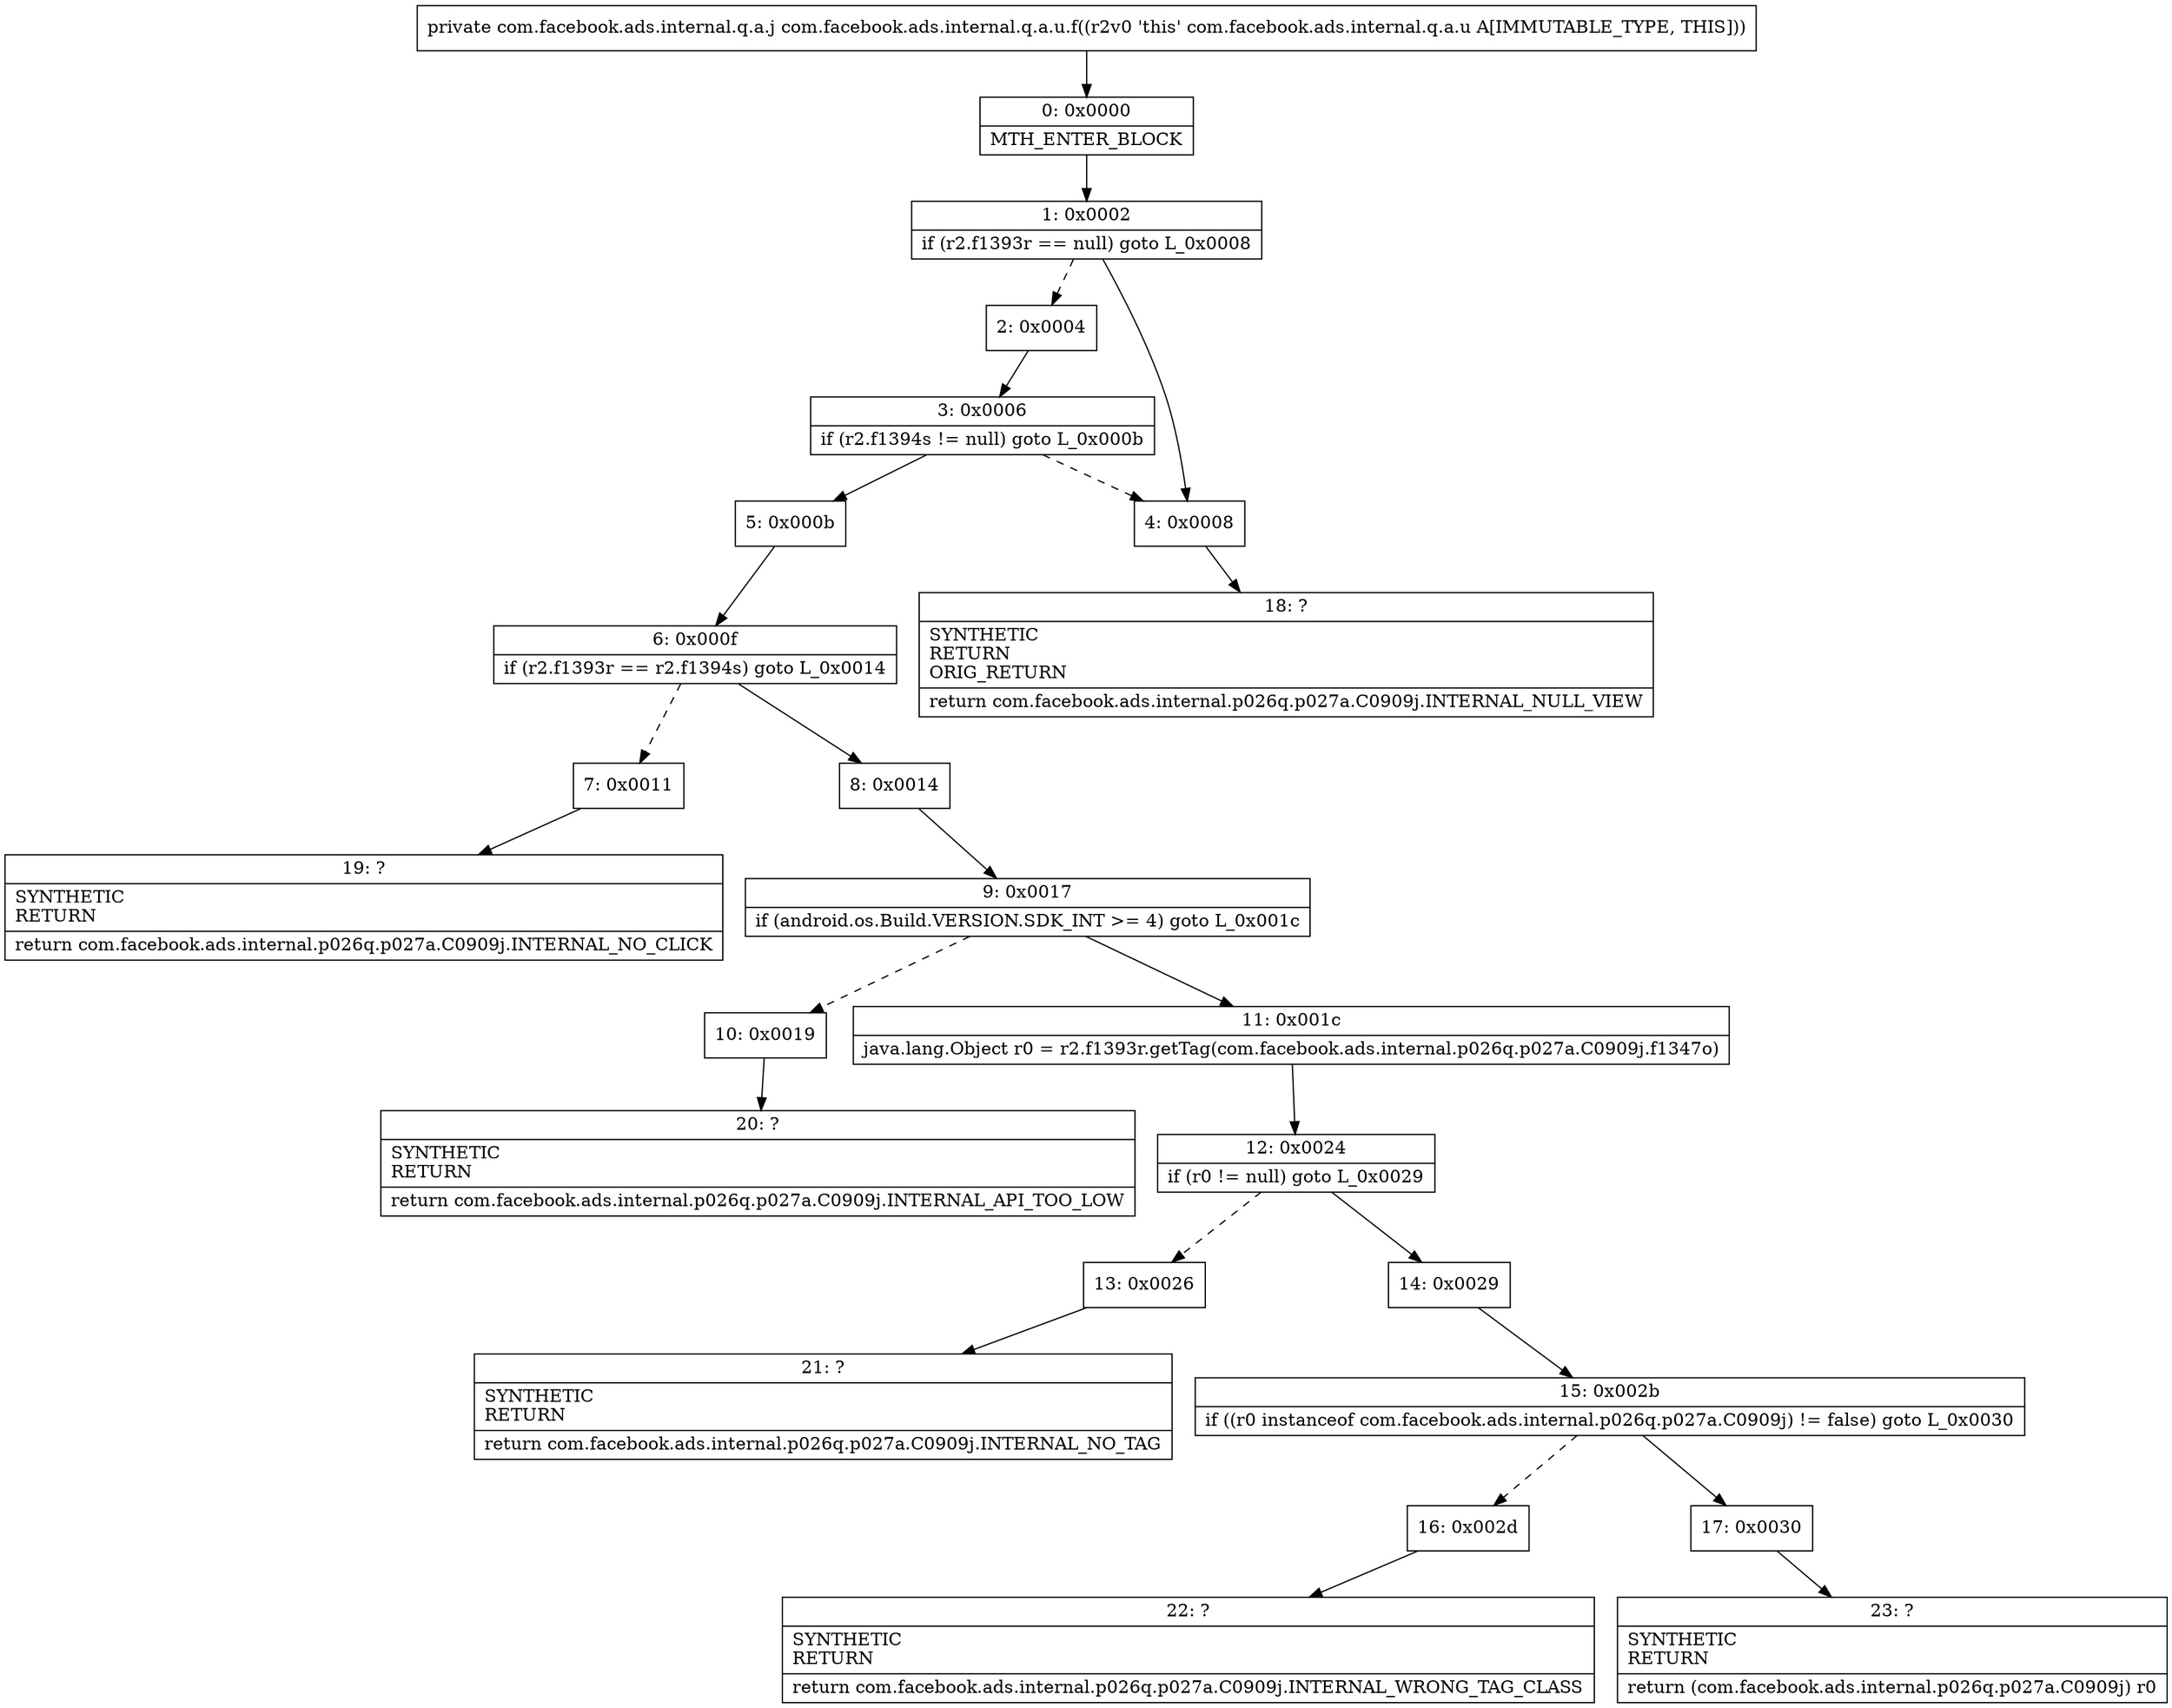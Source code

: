 digraph "CFG forcom.facebook.ads.internal.q.a.u.f()Lcom\/facebook\/ads\/internal\/q\/a\/j;" {
Node_0 [shape=record,label="{0\:\ 0x0000|MTH_ENTER_BLOCK\l}"];
Node_1 [shape=record,label="{1\:\ 0x0002|if (r2.f1393r == null) goto L_0x0008\l}"];
Node_2 [shape=record,label="{2\:\ 0x0004}"];
Node_3 [shape=record,label="{3\:\ 0x0006|if (r2.f1394s != null) goto L_0x000b\l}"];
Node_4 [shape=record,label="{4\:\ 0x0008}"];
Node_5 [shape=record,label="{5\:\ 0x000b}"];
Node_6 [shape=record,label="{6\:\ 0x000f|if (r2.f1393r == r2.f1394s) goto L_0x0014\l}"];
Node_7 [shape=record,label="{7\:\ 0x0011}"];
Node_8 [shape=record,label="{8\:\ 0x0014}"];
Node_9 [shape=record,label="{9\:\ 0x0017|if (android.os.Build.VERSION.SDK_INT \>= 4) goto L_0x001c\l}"];
Node_10 [shape=record,label="{10\:\ 0x0019}"];
Node_11 [shape=record,label="{11\:\ 0x001c|java.lang.Object r0 = r2.f1393r.getTag(com.facebook.ads.internal.p026q.p027a.C0909j.f1347o)\l}"];
Node_12 [shape=record,label="{12\:\ 0x0024|if (r0 != null) goto L_0x0029\l}"];
Node_13 [shape=record,label="{13\:\ 0x0026}"];
Node_14 [shape=record,label="{14\:\ 0x0029}"];
Node_15 [shape=record,label="{15\:\ 0x002b|if ((r0 instanceof com.facebook.ads.internal.p026q.p027a.C0909j) != false) goto L_0x0030\l}"];
Node_16 [shape=record,label="{16\:\ 0x002d}"];
Node_17 [shape=record,label="{17\:\ 0x0030}"];
Node_18 [shape=record,label="{18\:\ ?|SYNTHETIC\lRETURN\lORIG_RETURN\l|return com.facebook.ads.internal.p026q.p027a.C0909j.INTERNAL_NULL_VIEW\l}"];
Node_19 [shape=record,label="{19\:\ ?|SYNTHETIC\lRETURN\l|return com.facebook.ads.internal.p026q.p027a.C0909j.INTERNAL_NO_CLICK\l}"];
Node_20 [shape=record,label="{20\:\ ?|SYNTHETIC\lRETURN\l|return com.facebook.ads.internal.p026q.p027a.C0909j.INTERNAL_API_TOO_LOW\l}"];
Node_21 [shape=record,label="{21\:\ ?|SYNTHETIC\lRETURN\l|return com.facebook.ads.internal.p026q.p027a.C0909j.INTERNAL_NO_TAG\l}"];
Node_22 [shape=record,label="{22\:\ ?|SYNTHETIC\lRETURN\l|return com.facebook.ads.internal.p026q.p027a.C0909j.INTERNAL_WRONG_TAG_CLASS\l}"];
Node_23 [shape=record,label="{23\:\ ?|SYNTHETIC\lRETURN\l|return (com.facebook.ads.internal.p026q.p027a.C0909j) r0\l}"];
MethodNode[shape=record,label="{private com.facebook.ads.internal.q.a.j com.facebook.ads.internal.q.a.u.f((r2v0 'this' com.facebook.ads.internal.q.a.u A[IMMUTABLE_TYPE, THIS])) }"];
MethodNode -> Node_0;
Node_0 -> Node_1;
Node_1 -> Node_2[style=dashed];
Node_1 -> Node_4;
Node_2 -> Node_3;
Node_3 -> Node_4[style=dashed];
Node_3 -> Node_5;
Node_4 -> Node_18;
Node_5 -> Node_6;
Node_6 -> Node_7[style=dashed];
Node_6 -> Node_8;
Node_7 -> Node_19;
Node_8 -> Node_9;
Node_9 -> Node_10[style=dashed];
Node_9 -> Node_11;
Node_10 -> Node_20;
Node_11 -> Node_12;
Node_12 -> Node_13[style=dashed];
Node_12 -> Node_14;
Node_13 -> Node_21;
Node_14 -> Node_15;
Node_15 -> Node_16[style=dashed];
Node_15 -> Node_17;
Node_16 -> Node_22;
Node_17 -> Node_23;
}

